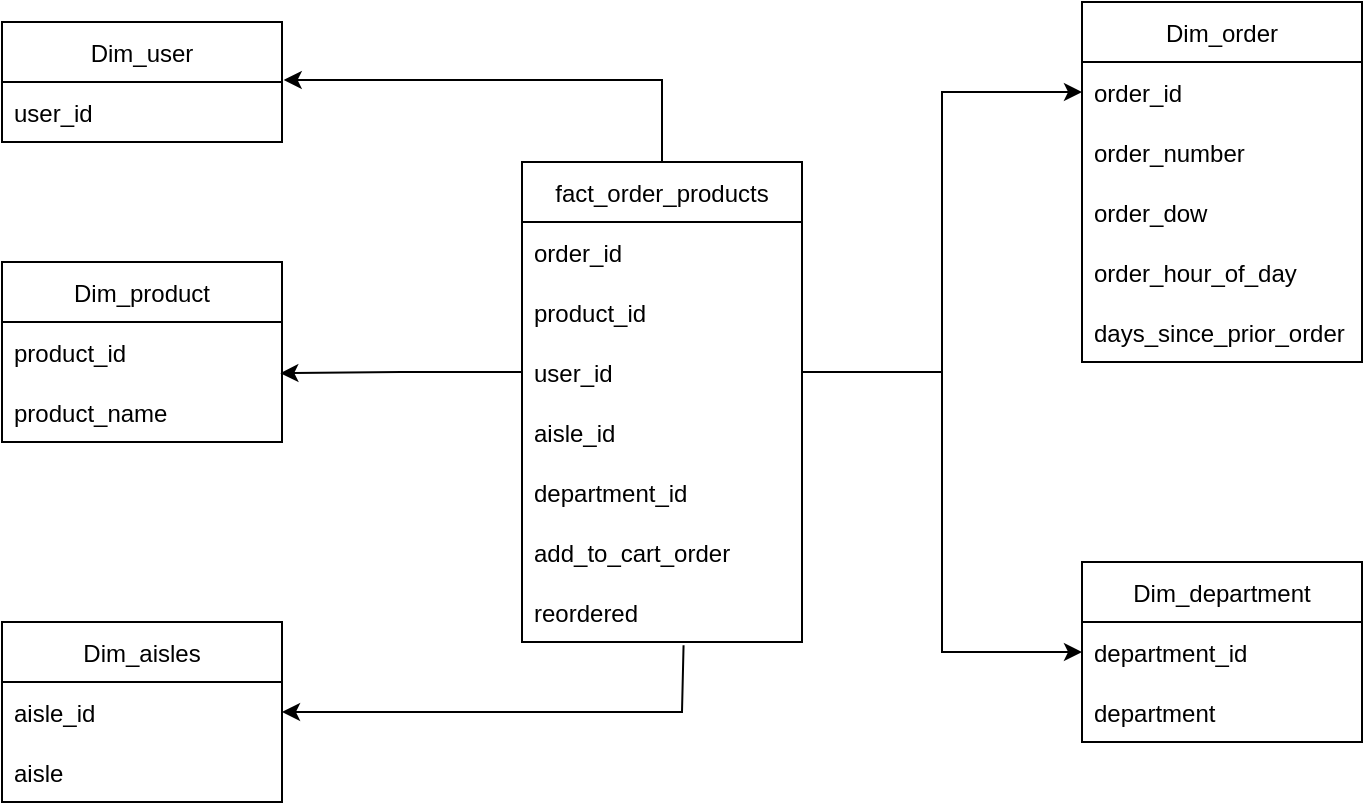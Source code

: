 <mxfile version="20.5.1" type="device"><diagram id="WJrZZz1fWIF1_rYKglzh" name="Page-1"><mxGraphModel dx="956" dy="540" grid="1" gridSize="10" guides="1" tooltips="1" connect="1" arrows="1" fold="1" page="1" pageScale="1" pageWidth="850" pageHeight="1100" math="0" shadow="0"><root><mxCell id="0"/><mxCell id="1" parent="0"/><mxCell id="LBsGUEiVOMt2wyTYtfJp-29" style="edgeStyle=elbowEdgeStyle;rounded=0;orthogonalLoop=1;jettySize=auto;elbow=vertical;html=1;entryX=1.006;entryY=-0.027;entryDx=0;entryDy=0;exitX=0.5;exitY=0;exitDx=0;exitDy=0;entryPerimeter=0;" edge="1" parent="1" source="LBsGUEiVOMt2wyTYtfJp-21" target="LBsGUEiVOMt2wyTYtfJp-2"><mxGeometry relative="1" as="geometry"><Array as="points"><mxPoint x="290" y="79"/></Array></mxGeometry></mxCell><mxCell id="LBsGUEiVOMt2wyTYtfJp-1" value="Dim_user" style="swimlane;fontStyle=0;childLayout=stackLayout;horizontal=1;startSize=30;horizontalStack=0;resizeParent=1;resizeParentMax=0;resizeLast=0;collapsible=1;marginBottom=0;" vertex="1" parent="1"><mxGeometry x="60" y="50" width="140" height="60" as="geometry"/></mxCell><mxCell id="LBsGUEiVOMt2wyTYtfJp-2" value="user_id" style="text;strokeColor=none;fillColor=none;align=left;verticalAlign=middle;spacingLeft=4;spacingRight=4;overflow=hidden;points=[[0,0.5],[1,0.5]];portConstraint=eastwest;rotatable=0;" vertex="1" parent="LBsGUEiVOMt2wyTYtfJp-1"><mxGeometry y="30" width="140" height="30" as="geometry"/></mxCell><mxCell id="LBsGUEiVOMt2wyTYtfJp-5" value="Dim_product" style="swimlane;fontStyle=0;childLayout=stackLayout;horizontal=1;startSize=30;horizontalStack=0;resizeParent=1;resizeParentMax=0;resizeLast=0;collapsible=1;marginBottom=0;" vertex="1" parent="1"><mxGeometry x="60" y="170" width="140" height="90" as="geometry"/></mxCell><mxCell id="LBsGUEiVOMt2wyTYtfJp-6" value="product_id" style="text;strokeColor=none;fillColor=none;align=left;verticalAlign=middle;spacingLeft=4;spacingRight=4;overflow=hidden;points=[[0,0.5],[1,0.5]];portConstraint=eastwest;rotatable=0;" vertex="1" parent="LBsGUEiVOMt2wyTYtfJp-5"><mxGeometry y="30" width="140" height="30" as="geometry"/></mxCell><mxCell id="LBsGUEiVOMt2wyTYtfJp-8" value="product_name" style="text;strokeColor=none;fillColor=none;align=left;verticalAlign=middle;spacingLeft=4;spacingRight=4;overflow=hidden;points=[[0,0.5],[1,0.5]];portConstraint=eastwest;rotatable=0;" vertex="1" parent="LBsGUEiVOMt2wyTYtfJp-5"><mxGeometry y="60" width="140" height="30" as="geometry"/></mxCell><mxCell id="LBsGUEiVOMt2wyTYtfJp-9" value="Dim_aisles" style="swimlane;fontStyle=0;childLayout=stackLayout;horizontal=1;startSize=30;horizontalStack=0;resizeParent=1;resizeParentMax=0;resizeLast=0;collapsible=1;marginBottom=0;" vertex="1" parent="1"><mxGeometry x="60" y="350" width="140" height="90" as="geometry"/></mxCell><mxCell id="LBsGUEiVOMt2wyTYtfJp-10" value="aisle_id" style="text;strokeColor=none;fillColor=none;align=left;verticalAlign=middle;spacingLeft=4;spacingRight=4;overflow=hidden;points=[[0,0.5],[1,0.5]];portConstraint=eastwest;rotatable=0;" vertex="1" parent="LBsGUEiVOMt2wyTYtfJp-9"><mxGeometry y="30" width="140" height="30" as="geometry"/></mxCell><mxCell id="LBsGUEiVOMt2wyTYtfJp-34" value="aisle" style="text;strokeColor=none;fillColor=none;align=left;verticalAlign=middle;spacingLeft=4;spacingRight=4;overflow=hidden;points=[[0,0.5],[1,0.5]];portConstraint=eastwest;rotatable=0;" vertex="1" parent="LBsGUEiVOMt2wyTYtfJp-9"><mxGeometry y="60" width="140" height="30" as="geometry"/></mxCell><mxCell id="LBsGUEiVOMt2wyTYtfJp-12" value="Dim_department" style="swimlane;fontStyle=0;childLayout=stackLayout;horizontal=1;startSize=30;horizontalStack=0;resizeParent=1;resizeParentMax=0;resizeLast=0;collapsible=1;marginBottom=0;" vertex="1" parent="1"><mxGeometry x="600" y="320" width="140" height="90" as="geometry"/></mxCell><mxCell id="LBsGUEiVOMt2wyTYtfJp-13" value="department_id" style="text;strokeColor=none;fillColor=none;align=left;verticalAlign=middle;spacingLeft=4;spacingRight=4;overflow=hidden;points=[[0,0.5],[1,0.5]];portConstraint=eastwest;rotatable=0;" vertex="1" parent="LBsGUEiVOMt2wyTYtfJp-12"><mxGeometry y="30" width="140" height="30" as="geometry"/></mxCell><mxCell id="LBsGUEiVOMt2wyTYtfJp-14" value="department" style="text;strokeColor=none;fillColor=none;align=left;verticalAlign=middle;spacingLeft=4;spacingRight=4;overflow=hidden;points=[[0,0.5],[1,0.5]];portConstraint=eastwest;rotatable=0;" vertex="1" parent="LBsGUEiVOMt2wyTYtfJp-12"><mxGeometry y="60" width="140" height="30" as="geometry"/></mxCell><mxCell id="LBsGUEiVOMt2wyTYtfJp-15" value="Dim_order" style="swimlane;fontStyle=0;childLayout=stackLayout;horizontal=1;startSize=30;horizontalStack=0;resizeParent=1;resizeParentMax=0;resizeLast=0;collapsible=1;marginBottom=0;" vertex="1" parent="1"><mxGeometry x="600" y="40" width="140" height="180" as="geometry"/></mxCell><mxCell id="LBsGUEiVOMt2wyTYtfJp-16" value="order_id" style="text;strokeColor=none;fillColor=none;align=left;verticalAlign=middle;spacingLeft=4;spacingRight=4;overflow=hidden;points=[[0,0.5],[1,0.5]];portConstraint=eastwest;rotatable=0;" vertex="1" parent="LBsGUEiVOMt2wyTYtfJp-15"><mxGeometry y="30" width="140" height="30" as="geometry"/></mxCell><mxCell id="LBsGUEiVOMt2wyTYtfJp-17" value="order_number" style="text;strokeColor=none;fillColor=none;align=left;verticalAlign=middle;spacingLeft=4;spacingRight=4;overflow=hidden;points=[[0,0.5],[1,0.5]];portConstraint=eastwest;rotatable=0;" vertex="1" parent="LBsGUEiVOMt2wyTYtfJp-15"><mxGeometry y="60" width="140" height="30" as="geometry"/></mxCell><mxCell id="LBsGUEiVOMt2wyTYtfJp-18" value="order_dow" style="text;strokeColor=none;fillColor=none;align=left;verticalAlign=middle;spacingLeft=4;spacingRight=4;overflow=hidden;points=[[0,0.5],[1,0.5]];portConstraint=eastwest;rotatable=0;" vertex="1" parent="LBsGUEiVOMt2wyTYtfJp-15"><mxGeometry y="90" width="140" height="30" as="geometry"/></mxCell><mxCell id="LBsGUEiVOMt2wyTYtfJp-19" value="order_hour_of_day" style="text;strokeColor=none;fillColor=none;align=left;verticalAlign=middle;spacingLeft=4;spacingRight=4;overflow=hidden;points=[[0,0.5],[1,0.5]];portConstraint=eastwest;rotatable=0;" vertex="1" parent="LBsGUEiVOMt2wyTYtfJp-15"><mxGeometry y="120" width="140" height="30" as="geometry"/></mxCell><mxCell id="LBsGUEiVOMt2wyTYtfJp-20" value="days_since_prior_order" style="text;strokeColor=none;fillColor=none;align=left;verticalAlign=middle;spacingLeft=4;spacingRight=4;overflow=hidden;points=[[0,0.5],[1,0.5]];portConstraint=eastwest;rotatable=0;" vertex="1" parent="LBsGUEiVOMt2wyTYtfJp-15"><mxGeometry y="150" width="140" height="30" as="geometry"/></mxCell><mxCell id="LBsGUEiVOMt2wyTYtfJp-21" value="fact_order_products" style="swimlane;fontStyle=0;childLayout=stackLayout;horizontal=1;startSize=30;horizontalStack=0;resizeParent=1;resizeParentMax=0;resizeLast=0;collapsible=1;marginBottom=0;" vertex="1" parent="1"><mxGeometry x="320" y="120" width="140" height="240" as="geometry"/></mxCell><mxCell id="LBsGUEiVOMt2wyTYtfJp-22" value="order_id" style="text;strokeColor=none;fillColor=none;align=left;verticalAlign=middle;spacingLeft=4;spacingRight=4;overflow=hidden;points=[[0,0.5],[1,0.5]];portConstraint=eastwest;rotatable=0;" vertex="1" parent="LBsGUEiVOMt2wyTYtfJp-21"><mxGeometry y="30" width="140" height="30" as="geometry"/></mxCell><mxCell id="LBsGUEiVOMt2wyTYtfJp-23" value="product_id" style="text;strokeColor=none;fillColor=none;align=left;verticalAlign=middle;spacingLeft=4;spacingRight=4;overflow=hidden;points=[[0,0.5],[1,0.5]];portConstraint=eastwest;rotatable=0;" vertex="1" parent="LBsGUEiVOMt2wyTYtfJp-21"><mxGeometry y="60" width="140" height="30" as="geometry"/></mxCell><mxCell id="LBsGUEiVOMt2wyTYtfJp-27" value="user_id" style="text;strokeColor=none;fillColor=none;align=left;verticalAlign=middle;spacingLeft=4;spacingRight=4;overflow=hidden;points=[[0,0.5],[1,0.5]];portConstraint=eastwest;rotatable=0;" vertex="1" parent="LBsGUEiVOMt2wyTYtfJp-21"><mxGeometry y="90" width="140" height="30" as="geometry"/></mxCell><mxCell id="LBsGUEiVOMt2wyTYtfJp-28" value="aisle_id" style="text;strokeColor=none;fillColor=none;align=left;verticalAlign=middle;spacingLeft=4;spacingRight=4;overflow=hidden;points=[[0,0.5],[1,0.5]];portConstraint=eastwest;rotatable=0;" vertex="1" parent="LBsGUEiVOMt2wyTYtfJp-21"><mxGeometry y="120" width="140" height="30" as="geometry"/></mxCell><mxCell id="LBsGUEiVOMt2wyTYtfJp-26" value="department_id" style="text;strokeColor=none;fillColor=none;align=left;verticalAlign=middle;spacingLeft=4;spacingRight=4;overflow=hidden;points=[[0,0.5],[1,0.5]];portConstraint=eastwest;rotatable=0;" vertex="1" parent="LBsGUEiVOMt2wyTYtfJp-21"><mxGeometry y="150" width="140" height="30" as="geometry"/></mxCell><mxCell id="LBsGUEiVOMt2wyTYtfJp-25" value="add_to_cart_order" style="text;strokeColor=none;fillColor=none;align=left;verticalAlign=middle;spacingLeft=4;spacingRight=4;overflow=hidden;points=[[0,0.5],[1,0.5]];portConstraint=eastwest;rotatable=0;" vertex="1" parent="LBsGUEiVOMt2wyTYtfJp-21"><mxGeometry y="180" width="140" height="30" as="geometry"/></mxCell><mxCell id="LBsGUEiVOMt2wyTYtfJp-24" value="reordered" style="text;strokeColor=none;fillColor=none;align=left;verticalAlign=middle;spacingLeft=4;spacingRight=4;overflow=hidden;points=[[0,0.5],[1,0.5]];portConstraint=eastwest;rotatable=0;" vertex="1" parent="LBsGUEiVOMt2wyTYtfJp-21"><mxGeometry y="210" width="140" height="30" as="geometry"/></mxCell><mxCell id="LBsGUEiVOMt2wyTYtfJp-30" style="edgeStyle=elbowEdgeStyle;rounded=0;orthogonalLoop=1;jettySize=auto;html=1;exitX=1;exitY=0.5;exitDx=0;exitDy=0;entryX=0;entryY=0.5;entryDx=0;entryDy=0;" edge="1" parent="1" source="LBsGUEiVOMt2wyTYtfJp-27" target="LBsGUEiVOMt2wyTYtfJp-16"><mxGeometry relative="1" as="geometry"/></mxCell><mxCell id="LBsGUEiVOMt2wyTYtfJp-31" style="edgeStyle=elbowEdgeStyle;rounded=0;orthogonalLoop=1;jettySize=auto;html=1;exitX=1;exitY=0.5;exitDx=0;exitDy=0;entryX=0;entryY=0.5;entryDx=0;entryDy=0;" edge="1" parent="1" source="LBsGUEiVOMt2wyTYtfJp-27" target="LBsGUEiVOMt2wyTYtfJp-13"><mxGeometry relative="1" as="geometry"/></mxCell><mxCell id="LBsGUEiVOMt2wyTYtfJp-32" style="edgeStyle=elbowEdgeStyle;rounded=0;orthogonalLoop=1;jettySize=auto;html=1;exitX=0;exitY=0.5;exitDx=0;exitDy=0;entryX=0.994;entryY=0.853;entryDx=0;entryDy=0;entryPerimeter=0;" edge="1" parent="1" source="LBsGUEiVOMt2wyTYtfJp-27" target="LBsGUEiVOMt2wyTYtfJp-6"><mxGeometry relative="1" as="geometry"/></mxCell><mxCell id="LBsGUEiVOMt2wyTYtfJp-33" style="edgeStyle=elbowEdgeStyle;rounded=0;orthogonalLoop=1;jettySize=auto;html=1;exitX=0.577;exitY=1.053;exitDx=0;exitDy=0;entryX=1;entryY=0.5;entryDx=0;entryDy=0;exitPerimeter=0;" edge="1" parent="1" source="LBsGUEiVOMt2wyTYtfJp-24" target="LBsGUEiVOMt2wyTYtfJp-10"><mxGeometry relative="1" as="geometry"><Array as="points"><mxPoint x="400" y="400"/></Array></mxGeometry></mxCell></root></mxGraphModel></diagram></mxfile>